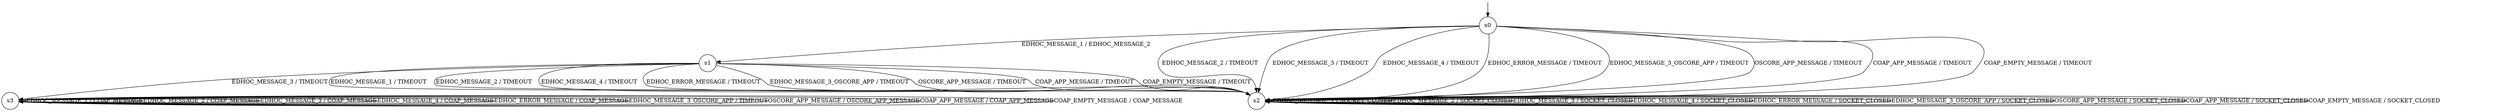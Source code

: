 digraph g {

	s0 [shape="circle" label="s0"];
	s1 [shape="circle" label="s1"];
	s2 [shape="circle" label="s2"];
	s3 [shape="circle" label="s3"];
	s0 -> s1 [label="EDHOC_MESSAGE_1 / EDHOC_MESSAGE_2"];
	s0 -> s2 [label="EDHOC_MESSAGE_2 / TIMEOUT"];
	s0 -> s2 [label="EDHOC_MESSAGE_3 / TIMEOUT"];
	s0 -> s2 [label="EDHOC_MESSAGE_4 / TIMEOUT"];
	s0 -> s2 [label="EDHOC_ERROR_MESSAGE / TIMEOUT"];
	s0 -> s2 [label="EDHOC_MESSAGE_3_OSCORE_APP / TIMEOUT"];
	s0 -> s2 [label="OSCORE_APP_MESSAGE / TIMEOUT"];
	s0 -> s2 [label="COAP_APP_MESSAGE / TIMEOUT"];
	s0 -> s2 [label="COAP_EMPTY_MESSAGE / TIMEOUT"];
	s1 -> s2 [label="EDHOC_MESSAGE_1 / TIMEOUT"];
	s1 -> s2 [label="EDHOC_MESSAGE_2 / TIMEOUT"];
	s1 -> s3 [label="EDHOC_MESSAGE_3 / TIMEOUT"];
	s1 -> s2 [label="EDHOC_MESSAGE_4 / TIMEOUT"];
	s1 -> s2 [label="EDHOC_ERROR_MESSAGE / TIMEOUT"];
	s1 -> s2 [label="EDHOC_MESSAGE_3_OSCORE_APP / TIMEOUT"];
	s1 -> s2 [label="OSCORE_APP_MESSAGE / TIMEOUT"];
	s1 -> s2 [label="COAP_APP_MESSAGE / TIMEOUT"];
	s1 -> s2 [label="COAP_EMPTY_MESSAGE / TIMEOUT"];
	s2 -> s2 [label="EDHOC_MESSAGE_1 / SOCKET_CLOSED"];
	s2 -> s2 [label="EDHOC_MESSAGE_2 / SOCKET_CLOSED"];
	s2 -> s2 [label="EDHOC_MESSAGE_3 / SOCKET_CLOSED"];
	s2 -> s2 [label="EDHOC_MESSAGE_4 / SOCKET_CLOSED"];
	s2 -> s2 [label="EDHOC_ERROR_MESSAGE / SOCKET_CLOSED"];
	s2 -> s2 [label="EDHOC_MESSAGE_3_OSCORE_APP / SOCKET_CLOSED"];
	s2 -> s2 [label="OSCORE_APP_MESSAGE / SOCKET_CLOSED"];
	s2 -> s2 [label="COAP_APP_MESSAGE / SOCKET_CLOSED"];
	s2 -> s2 [label="COAP_EMPTY_MESSAGE / SOCKET_CLOSED"];
	s3 -> s3 [label="EDHOC_MESSAGE_1 / COAP_MESSAGE"];
	s3 -> s3 [label="EDHOC_MESSAGE_2 / COAP_MESSAGE"];
	s3 -> s3 [label="EDHOC_MESSAGE_3 / COAP_MESSAGE"];
	s3 -> s3 [label="EDHOC_MESSAGE_4 / COAP_MESSAGE"];
	s3 -> s3 [label="EDHOC_ERROR_MESSAGE / COAP_MESSAGE"];
	s3 -> s3 [label="EDHOC_MESSAGE_3_OSCORE_APP / TIMEOUT"];
	s3 -> s3 [label="OSCORE_APP_MESSAGE / OSCORE_APP_MESSAGE"];
	s3 -> s3 [label="COAP_APP_MESSAGE / COAP_APP_MESSAGE"];
	s3 -> s3 [label="COAP_EMPTY_MESSAGE / COAP_MESSAGE"];

__start0 [label="" shape="none" width="0" height="0"];
__start0 -> s0;

}
